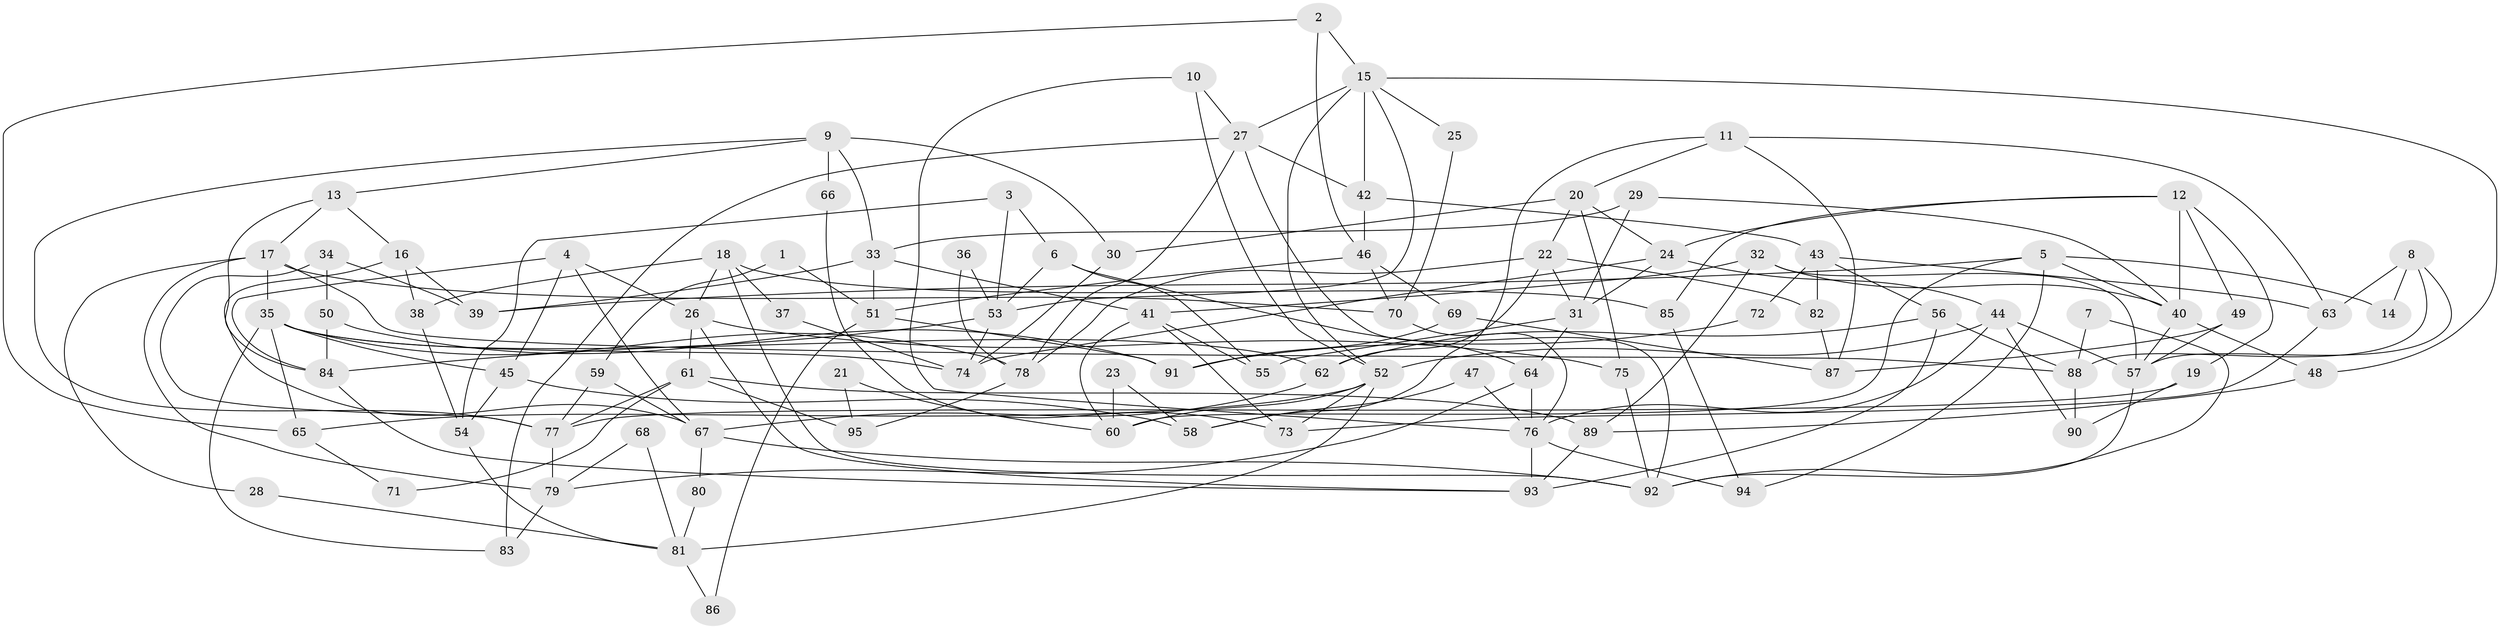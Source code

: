 // coarse degree distribution, {6: 0.16666666666666666, 8: 0.08333333333333333, 5: 0.22916666666666666, 9: 0.041666666666666664, 3: 0.08333333333333333, 7: 0.14583333333333334, 4: 0.20833333333333334, 2: 0.041666666666666664}
// Generated by graph-tools (version 1.1) at 2025/37/03/04/25 23:37:07]
// undirected, 95 vertices, 190 edges
graph export_dot {
  node [color=gray90,style=filled];
  1;
  2;
  3;
  4;
  5;
  6;
  7;
  8;
  9;
  10;
  11;
  12;
  13;
  14;
  15;
  16;
  17;
  18;
  19;
  20;
  21;
  22;
  23;
  24;
  25;
  26;
  27;
  28;
  29;
  30;
  31;
  32;
  33;
  34;
  35;
  36;
  37;
  38;
  39;
  40;
  41;
  42;
  43;
  44;
  45;
  46;
  47;
  48;
  49;
  50;
  51;
  52;
  53;
  54;
  55;
  56;
  57;
  58;
  59;
  60;
  61;
  62;
  63;
  64;
  65;
  66;
  67;
  68;
  69;
  70;
  71;
  72;
  73;
  74;
  75;
  76;
  77;
  78;
  79;
  80;
  81;
  82;
  83;
  84;
  85;
  86;
  87;
  88;
  89;
  90;
  91;
  92;
  93;
  94;
  95;
  1 -- 59;
  1 -- 51;
  2 -- 65;
  2 -- 15;
  2 -- 46;
  3 -- 6;
  3 -- 53;
  3 -- 54;
  4 -- 84;
  4 -- 26;
  4 -- 45;
  4 -- 67;
  5 -- 39;
  5 -- 40;
  5 -- 14;
  5 -- 60;
  5 -- 94;
  6 -- 53;
  6 -- 64;
  6 -- 55;
  7 -- 88;
  7 -- 92;
  8 -- 63;
  8 -- 57;
  8 -- 14;
  8 -- 88;
  9 -- 77;
  9 -- 33;
  9 -- 13;
  9 -- 30;
  9 -- 66;
  10 -- 27;
  10 -- 52;
  10 -- 76;
  11 -- 63;
  11 -- 20;
  11 -- 58;
  11 -- 87;
  12 -- 24;
  12 -- 49;
  12 -- 19;
  12 -- 40;
  12 -- 85;
  13 -- 17;
  13 -- 16;
  13 -- 84;
  15 -- 27;
  15 -- 48;
  15 -- 25;
  15 -- 42;
  15 -- 52;
  15 -- 53;
  16 -- 67;
  16 -- 38;
  16 -- 39;
  17 -- 88;
  17 -- 35;
  17 -- 28;
  17 -- 70;
  17 -- 79;
  18 -- 26;
  18 -- 85;
  18 -- 37;
  18 -- 38;
  18 -- 92;
  19 -- 90;
  19 -- 77;
  20 -- 24;
  20 -- 22;
  20 -- 30;
  20 -- 75;
  21 -- 60;
  21 -- 95;
  22 -- 31;
  22 -- 62;
  22 -- 78;
  22 -- 82;
  23 -- 60;
  23 -- 58;
  24 -- 31;
  24 -- 74;
  24 -- 44;
  25 -- 70;
  26 -- 93;
  26 -- 75;
  26 -- 61;
  27 -- 42;
  27 -- 92;
  27 -- 78;
  27 -- 83;
  28 -- 81;
  29 -- 40;
  29 -- 31;
  29 -- 33;
  30 -- 74;
  31 -- 55;
  31 -- 64;
  32 -- 89;
  32 -- 57;
  32 -- 40;
  32 -- 41;
  33 -- 41;
  33 -- 39;
  33 -- 51;
  34 -- 39;
  34 -- 77;
  34 -- 50;
  35 -- 78;
  35 -- 45;
  35 -- 62;
  35 -- 65;
  35 -- 74;
  35 -- 83;
  36 -- 53;
  36 -- 78;
  37 -- 74;
  38 -- 54;
  40 -- 48;
  40 -- 57;
  41 -- 60;
  41 -- 55;
  41 -- 73;
  42 -- 46;
  42 -- 43;
  43 -- 82;
  43 -- 56;
  43 -- 63;
  43 -- 72;
  44 -- 76;
  44 -- 52;
  44 -- 57;
  44 -- 90;
  45 -- 54;
  45 -- 58;
  46 -- 70;
  46 -- 51;
  46 -- 69;
  47 -- 58;
  47 -- 76;
  48 -- 89;
  49 -- 87;
  49 -- 57;
  50 -- 84;
  50 -- 91;
  51 -- 86;
  51 -- 91;
  52 -- 60;
  52 -- 65;
  52 -- 73;
  52 -- 81;
  53 -- 74;
  53 -- 84;
  54 -- 81;
  56 -- 62;
  56 -- 88;
  56 -- 93;
  57 -- 92;
  59 -- 77;
  59 -- 67;
  61 -- 77;
  61 -- 71;
  61 -- 89;
  61 -- 95;
  62 -- 67;
  63 -- 73;
  64 -- 79;
  64 -- 76;
  65 -- 71;
  66 -- 73;
  67 -- 92;
  67 -- 80;
  68 -- 81;
  68 -- 79;
  69 -- 91;
  69 -- 87;
  70 -- 76;
  72 -- 91;
  75 -- 92;
  76 -- 93;
  76 -- 94;
  77 -- 79;
  78 -- 95;
  79 -- 83;
  80 -- 81;
  81 -- 86;
  82 -- 87;
  84 -- 93;
  85 -- 94;
  88 -- 90;
  89 -- 93;
}

